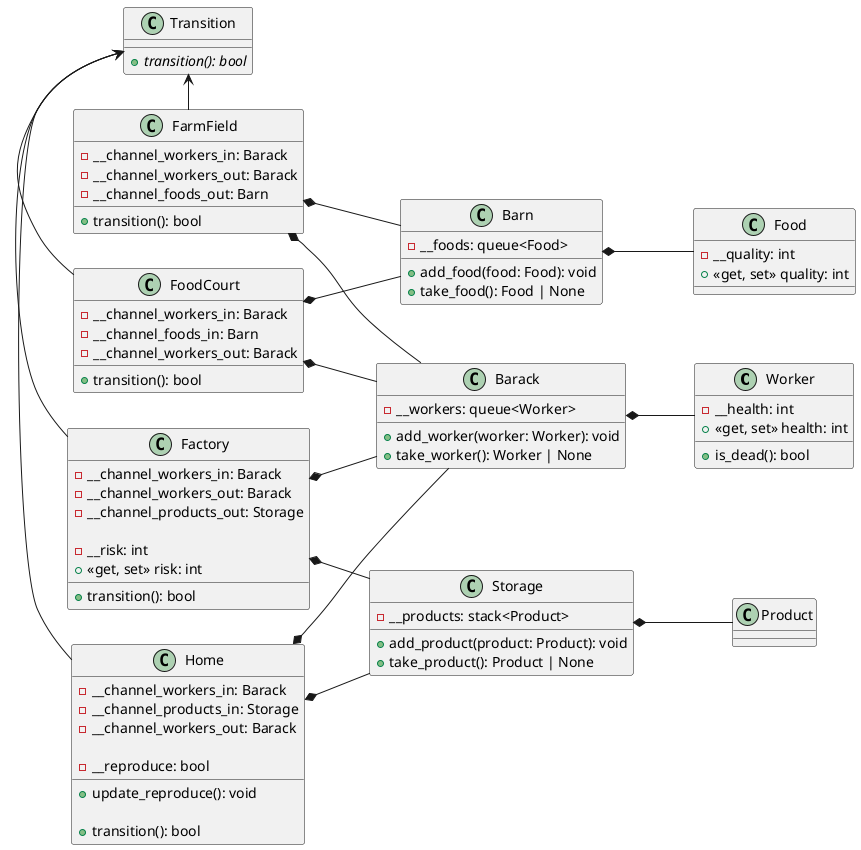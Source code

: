 @startuml SimSimsDesign
left to right direction

/' Resources '/

class Worker {
    - __health: int
    + <<get, set>> health: int
    + is_dead(): bool
}

class Food {
    - __quality: int
    + <<get, set>> quality: int
}

class Product {
    
}

/' Locations '/    

class Barack {
    - __workers: queue<Worker>

    + add_worker(worker: Worker): void
    + take_worker(): Worker | None
}

class Barn {
    - __foods: queue<Food>

    + add_food(food: Food): void
    + take_food(): Food | None
}

class Storage {
    - __products: stack<Product>

    + add_product(product: Product): void
    + take_product(): Product | None
}

/' Transitions '/

class Transition {
    + {abstract} transition(): bool
}

class Factory {
    - __channel_workers_in: Barack
    - __channel_workers_out: Barack
    - __channel_products_out: Storage

    - __risk: int
    + <<get, set>> risk: int

    + transition(): bool
}

class FarmField {
    - __channel_workers_in: Barack
    - __channel_workers_out: Barack
    - __channel_foods_out: Barn

    + transition(): bool
}

class FoodCourt {
    - __channel_workers_in: Barack
    - __channel_foods_in: Barn
    - __channel_workers_out: Barack

    + transition(): bool
}

class Home {
    - __channel_workers_in: Barack
    - __channel_products_in: Storage
    - __channel_workers_out: Barack

    - __reproduce: bool
    + update_reproduce(): void

    + transition(): bool
}

Transition <- Factory
Transition <- FarmField
Transition <- FoodCourt
Transition <- Home

Factory *-- Barack
Factory *-- Storage
FarmField *-- Barack
FarmField *-- Barn
FoodCourt *-- Barack
FoodCourt *-- Barn
Home *-- Barack
Home *-- Storage

Barack *-- Worker
Barn *-- Food
Storage *-- Product

@enduml
